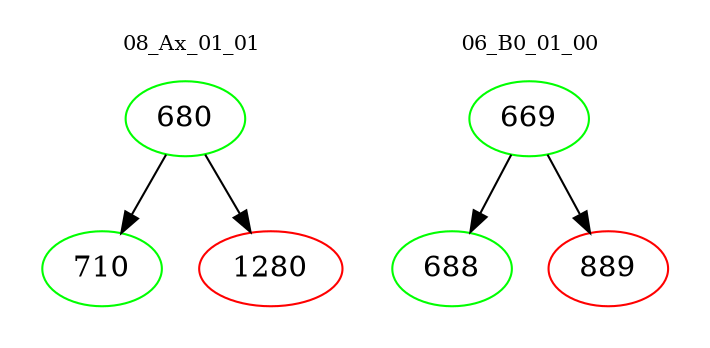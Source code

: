digraph{
subgraph cluster_0 {
color = white
label = "08_Ax_01_01";
fontsize=10;
T0_680 [label="680", color="green"]
T0_680 -> T0_710 [color="black"]
T0_710 [label="710", color="green"]
T0_680 -> T0_1280 [color="black"]
T0_1280 [label="1280", color="red"]
}
subgraph cluster_1 {
color = white
label = "06_B0_01_00";
fontsize=10;
T1_669 [label="669", color="green"]
T1_669 -> T1_688 [color="black"]
T1_688 [label="688", color="green"]
T1_669 -> T1_889 [color="black"]
T1_889 [label="889", color="red"]
}
}
